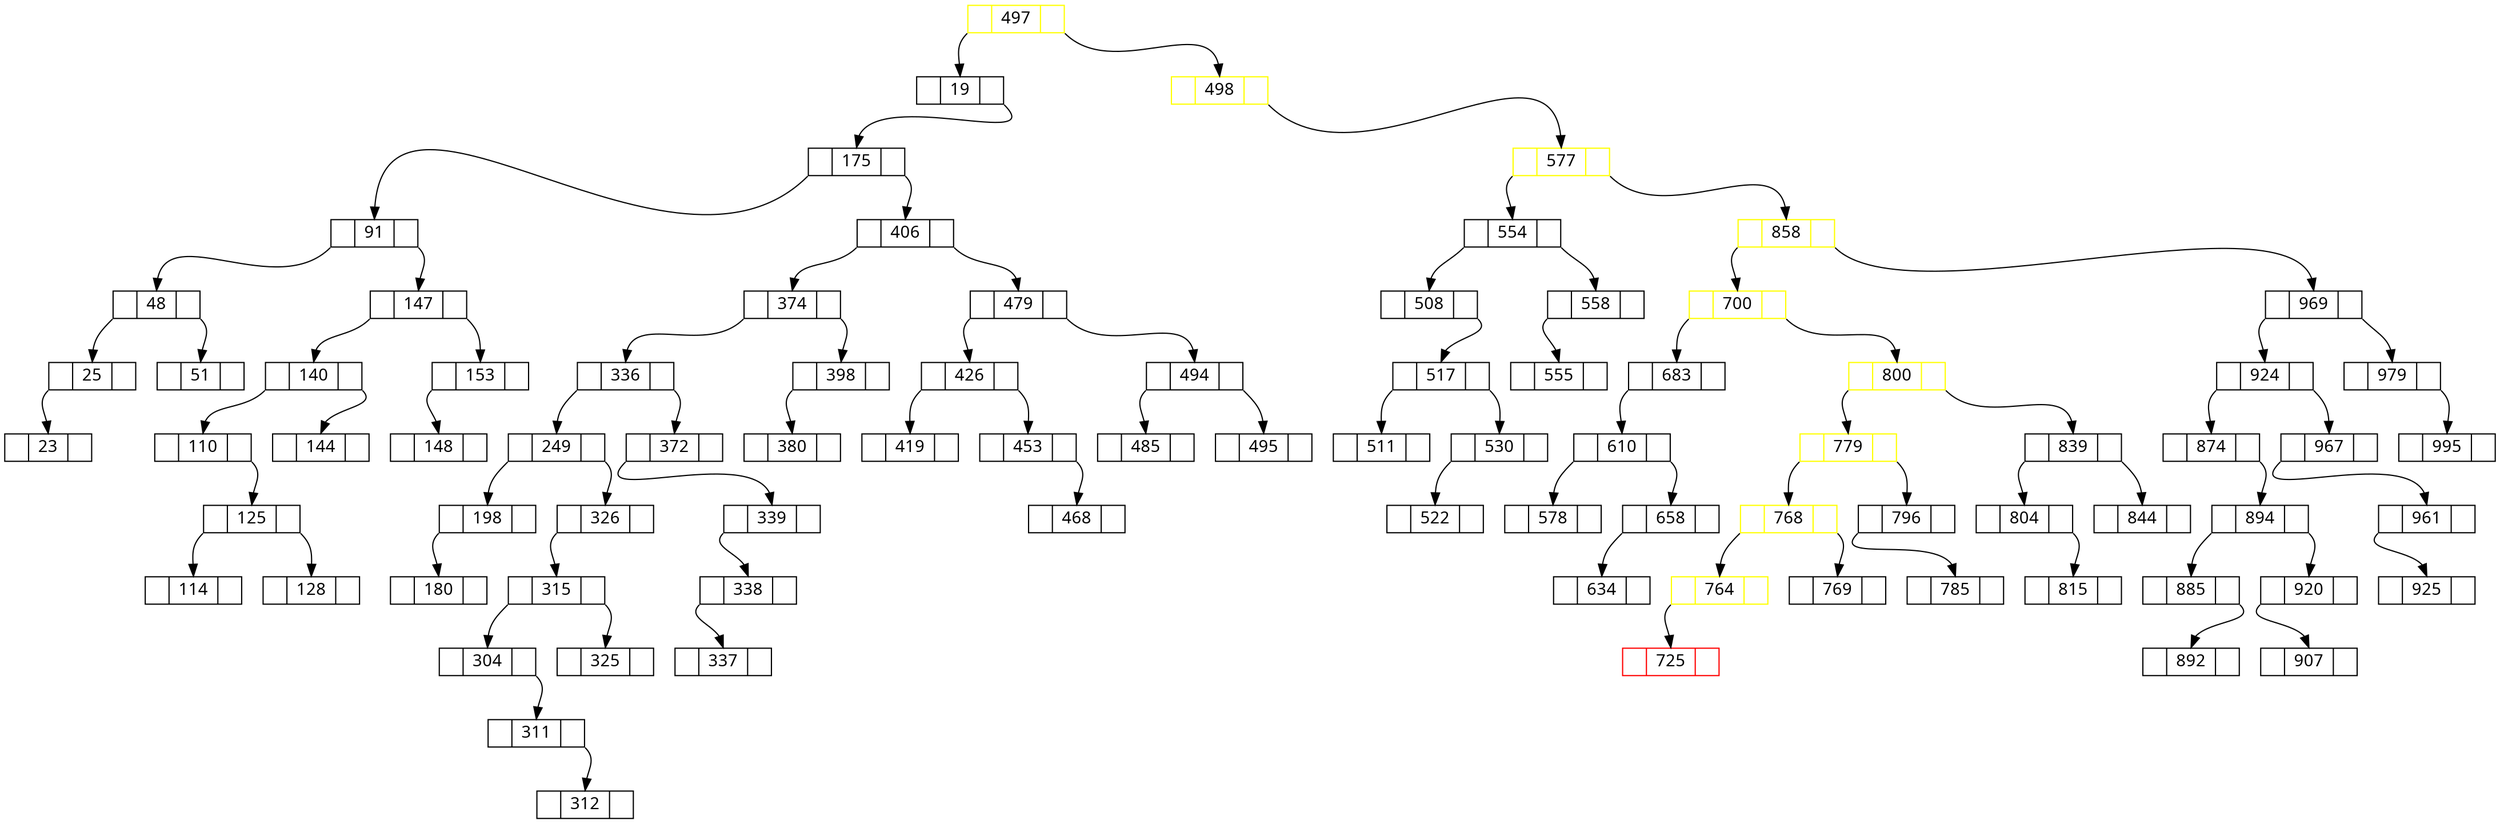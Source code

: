 digraph G{
node [fontname = Verdana,shape=record, height=.1];
edge [fontname = Verdana,style=solid];
497[label="<l> |<d>497|<r> ",color=yellow];
19[label="<l> |<d>19|<r> "];
497:l:sw->19:d;
498[label="<l> |<d>498|<r> ",color=yellow];
497:r:se->498:d;
175[label="<l> |<d>175|<r> "];
19:r:se->175:d;
577[label="<l> |<d>577|<r> ",color=yellow];
498:r:se->577:d;
91[label="<l> |<d>91|<r> "];
175:l:sw->91:d;
406[label="<l> |<d>406|<r> "];
175:r:se->406:d;
554[label="<l> |<d>554|<r> "];
577:l:sw->554:d;
858[label="<l> |<d>858|<r> ",color=yellow];
577:r:se->858:d;
48[label="<l> |<d>48|<r> "];
91:l:sw->48:d;
147[label="<l> |<d>147|<r> "];
91:r:se->147:d;
374[label="<l> |<d>374|<r> "];
406:l:sw->374:d;
479[label="<l> |<d>479|<r> "];
406:r:se->479:d;
508[label="<l> |<d>508|<r> "];
554:l:sw->508:d;
558[label="<l> |<d>558|<r> "];
554:r:se->558:d;
700[label="<l> |<d>700|<r> ",color=yellow];
858:l:sw->700:d;
969[label="<l> |<d>969|<r> "];
858:r:se->969:d;
25[label="<l> |<d>25|<r> "];
48:l:sw->25:d;
51[label="<l> |<d>51|<r> "];
48:r:se->51:d;
140[label="<l> |<d>140|<r> "];
147:l:sw->140:d;
153[label="<l> |<d>153|<r> "];
147:r:se->153:d;
336[label="<l> |<d>336|<r> "];
374:l:sw->336:d;
398[label="<l> |<d>398|<r> "];
374:r:se->398:d;
426[label="<l> |<d>426|<r> "];
479:l:sw->426:d;
494[label="<l> |<d>494|<r> "];
479:r:se->494:d;
517[label="<l> |<d>517|<r> "];
508:r:se->517:d;
555[label="<l> |<d>555|<r> "];
558:l:sw->555:d;
683[label="<l> |<d>683|<r> "];
700:l:sw->683:d;
800[label="<l> |<d>800|<r> ",color=yellow];
700:r:se->800:d;
924[label="<l> |<d>924|<r> "];
969:l:sw->924:d;
979[label="<l> |<d>979|<r> "];
969:r:se->979:d;
23[label="<l> |<d>23|<r> "];
25:l:sw->23:d;
110[label="<l> |<d>110|<r> "];
140:l:sw->110:d;
144[label="<l> |<d>144|<r> "];
140:r:se->144:d;
148[label="<l> |<d>148|<r> "];
153:l:sw->148:d;
249[label="<l> |<d>249|<r> "];
336:l:sw->249:d;
372[label="<l> |<d>372|<r> "];
336:r:se->372:d;
380[label="<l> |<d>380|<r> "];
398:l:sw->380:d;
419[label="<l> |<d>419|<r> "];
426:l:sw->419:d;
453[label="<l> |<d>453|<r> "];
426:r:se->453:d;
485[label="<l> |<d>485|<r> "];
494:l:sw->485:d;
495[label="<l> |<d>495|<r> "];
494:r:se->495:d;
511[label="<l> |<d>511|<r> "];
517:l:sw->511:d;
530[label="<l> |<d>530|<r> "];
517:r:se->530:d;
610[label="<l> |<d>610|<r> "];
683:l:sw->610:d;
779[label="<l> |<d>779|<r> ",color=yellow];
800:l:sw->779:d;
839[label="<l> |<d>839|<r> "];
800:r:se->839:d;
874[label="<l> |<d>874|<r> "];
924:l:sw->874:d;
967[label="<l> |<d>967|<r> "];
924:r:se->967:d;
995[label="<l> |<d>995|<r> "];
979:r:se->995:d;
125[label="<l> |<d>125|<r> "];
110:r:se->125:d;
198[label="<l> |<d>198|<r> "];
249:l:sw->198:d;
326[label="<l> |<d>326|<r> "];
249:r:se->326:d;
339[label="<l> |<d>339|<r> "];
372:l:sw->339:d;
468[label="<l> |<d>468|<r> "];
453:r:se->468:d;
522[label="<l> |<d>522|<r> "];
530:l:sw->522:d;
578[label="<l> |<d>578|<r> "];
610:l:sw->578:d;
658[label="<l> |<d>658|<r> "];
610:r:se->658:d;
768[label="<l> |<d>768|<r> ",color=yellow];
779:l:sw->768:d;
796[label="<l> |<d>796|<r> "];
779:r:se->796:d;
804[label="<l> |<d>804|<r> "];
839:l:sw->804:d;
844[label="<l> |<d>844|<r> "];
839:r:se->844:d;
894[label="<l> |<d>894|<r> "];
874:r:se->894:d;
961[label="<l> |<d>961|<r> "];
967:l:sw->961:d;
114[label="<l> |<d>114|<r> "];
125:l:sw->114:d;
128[label="<l> |<d>128|<r> "];
125:r:se->128:d;
180[label="<l> |<d>180|<r> "];
198:l:sw->180:d;
315[label="<l> |<d>315|<r> "];
326:l:sw->315:d;
338[label="<l> |<d>338|<r> "];
339:l:sw->338:d;
634[label="<l> |<d>634|<r> "];
658:l:sw->634:d;
764[label="<l> |<d>764|<r> ",color=yellow];
768:l:sw->764:d;
769[label="<l> |<d>769|<r> "];
768:r:se->769:d;
785[label="<l> |<d>785|<r> "];
796:l:sw->785:d;
815[label="<l> |<d>815|<r> "];
804:r:se->815:d;
885[label="<l> |<d>885|<r> "];
894:l:sw->885:d;
920[label="<l> |<d>920|<r> "];
894:r:se->920:d;
925[label="<l> |<d>925|<r> "];
961:l:sw->925:d;
304[label="<l> |<d>304|<r> "];
315:l:sw->304:d;
325[label="<l> |<d>325|<r> "];
315:r:se->325:d;
337[label="<l> |<d>337|<r> "];
338:l:sw->337:d;
725[label="<l> |<d>725|<r> ",color=red];
764:l:sw->725:d;
892[label="<l> |<d>892|<r> "];
885:r:se->892:d;
907[label="<l> |<d>907|<r> "];
920:l:sw->907:d;
311[label="<l> |<d>311|<r> "];
304:r:se->311:d;
312[label="<l> |<d>312|<r> "];
311:r:se->312:d;
}
